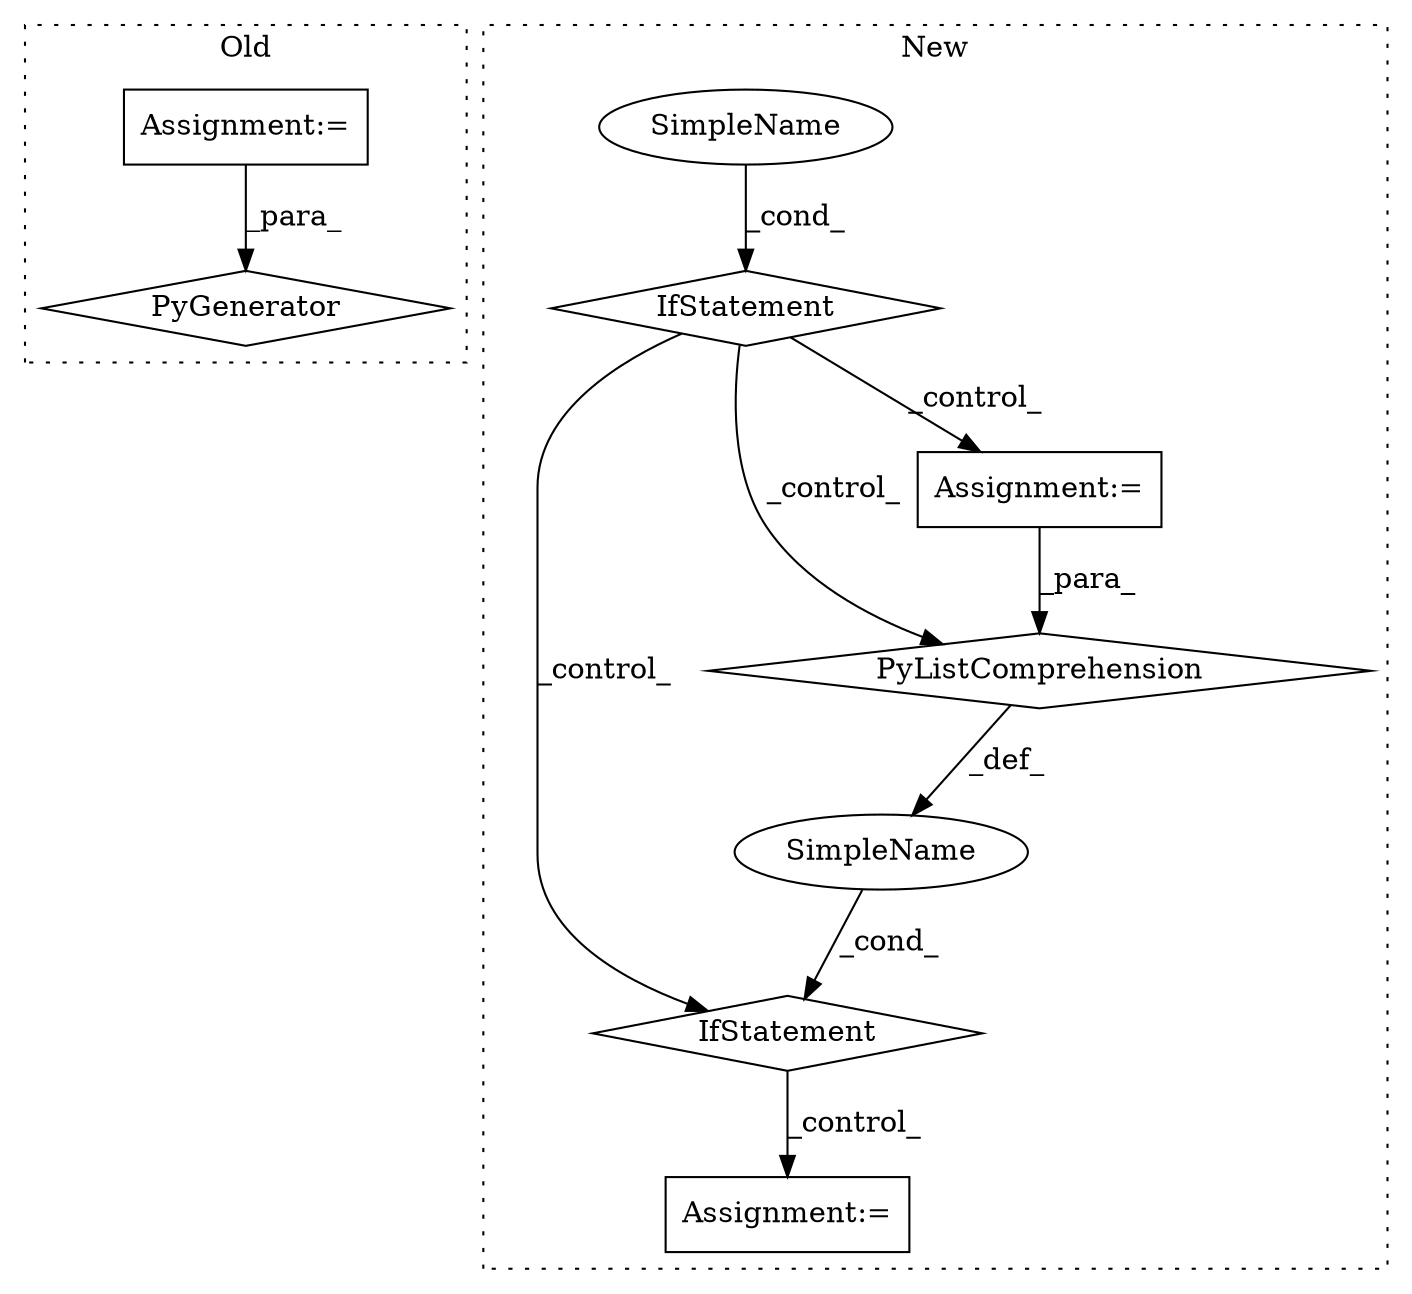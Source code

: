 digraph G {
subgraph cluster0 {
1 [label="PyGenerator" a="107" s="2423" l="112" shape="diamond"];
8 [label="Assignment:=" a="7" s="2488" l="41" shape="box"];
label = "Old";
style="dotted";
}
subgraph cluster1 {
2 [label="IfStatement" a="25" s="2950,2978" l="4,2" shape="diamond"];
3 [label="SimpleName" a="42" s="" l="" shape="ellipse"];
4 [label="PyListComprehension" a="109" s="2634" l="122" shape="diamond"];
5 [label="IfStatement" a="25" s="2580,2596" l="4,2" shape="diamond"];
6 [label="SimpleName" a="42" s="" l="" shape="ellipse"];
7 [label="Assignment:=" a="7" s="3043" l="1" shape="box"];
9 [label="Assignment:=" a="7" s="2705" l="43" shape="box"];
label = "New";
style="dotted";
}
2 -> 7 [label="_control_"];
3 -> 5 [label="_cond_"];
4 -> 6 [label="_def_"];
5 -> 2 [label="_control_"];
5 -> 4 [label="_control_"];
5 -> 9 [label="_control_"];
6 -> 2 [label="_cond_"];
8 -> 1 [label="_para_"];
9 -> 4 [label="_para_"];
}